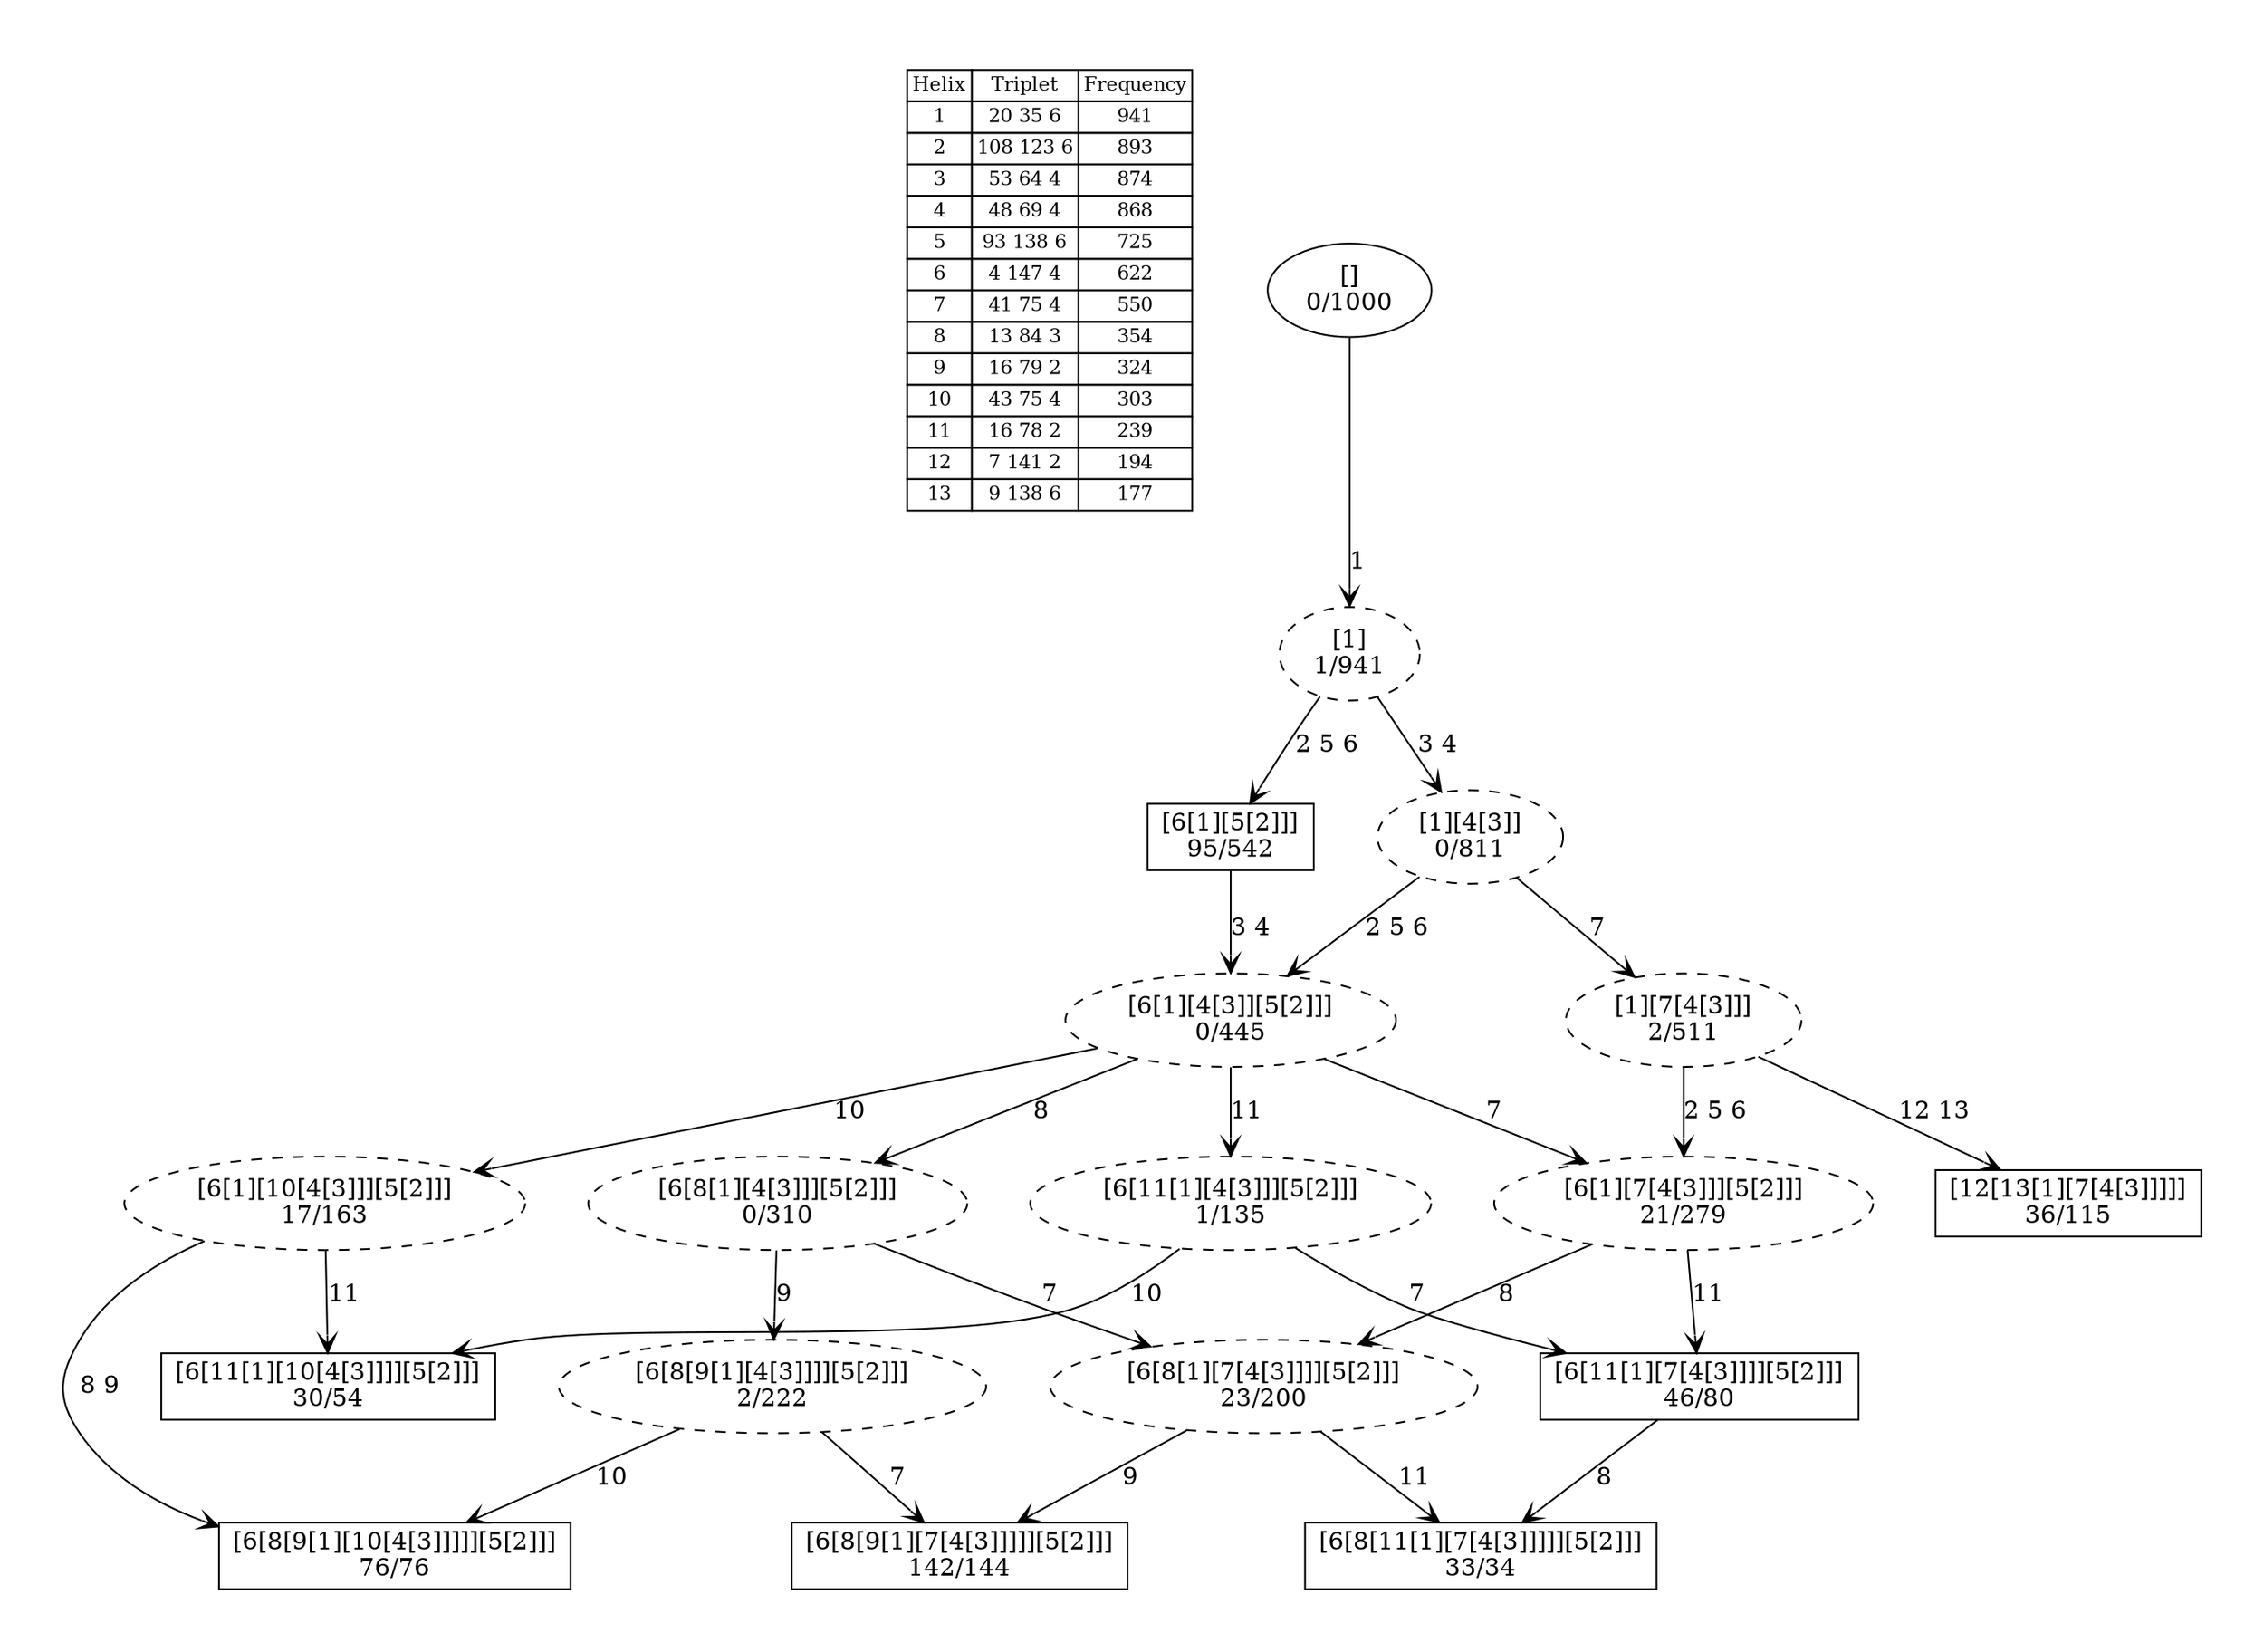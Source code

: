 digraph G {
	pad = 0.5;
	nodesep = 0.5;
"legend" [label = < <table border="0" cellborder="1" cellspacing="0"><tr><td>Helix</td><td>Triplet</td><td>Frequency</td></tr>
<tr><td>1</td><td>20 35 6</td><td>941</td></tr>
<tr><td>2</td><td>108 123 6</td><td>893</td></tr>
<tr><td>3</td><td>53 64 4</td><td>874</td></tr>
<tr><td>4</td><td>48 69 4</td><td>868</td></tr>
<tr><td>5</td><td>93 138 6</td><td>725</td></tr>
<tr><td>6</td><td>4 147 4</td><td>622</td></tr>
<tr><td>7</td><td>41 75 4</td><td>550</td></tr>
<tr><td>8</td><td>13 84 3</td><td>354</td></tr>
<tr><td>9</td><td>16 79 2</td><td>324</td></tr>
<tr><td>10</td><td>43 75 4</td><td>303</td></tr>
<tr><td>11</td><td>16 78 2</td><td>239</td></tr>
<tr><td>12</td><td>7 141 2</td><td>194</td></tr>
<tr><td>13</td><td>9 138 6</td><td>177</td></tr>
</table>>, shape = plaintext, fontsize=11];
"1 2 3 4 5 6 7 8 9 " [shape = box];
"1 2 5 6 " [shape = box];
"1 2 3 4 5 6 8 9 10 " [shape = box];
"1 2 3 4 5 6 7 11 " [shape = box];
"1 3 4 7 12 13 " [shape = box];
"1 2 3 4 5 6 7 8 11 " [shape = box];
"1 2 3 4 5 6 10 11 " [shape = box];
"1 2 3 4 5 6 8 9 " [style = dashed];
"1 2 3 4 5 6 7 " [style = dashed];
"1 3 4 7 " [style = dashed];
"1 2 3 4 5 6 7 8 " [style = dashed];
"1 2 3 4 5 6 " [style = dashed];
"1 " [style = dashed];
"1 3 4 " [style = dashed];
"1 2 3 4 5 6 8 " [style = dashed];
"1 2 3 4 5 6 10 " [style = dashed];
"1 2 3 4 5 6 11 " [style = dashed];
"1 2 3 4 5 6 7 8 9 " [label = "[6[8[9[1][7[4[3]]]]][5[2]]]\n142/144"];
"1 2 5 6 " [label = "[6[1][5[2]]]\n95/542"];
"1 2 3 4 5 6 8 9 10 " [label = "[6[8[9[1][10[4[3]]]]][5[2]]]\n76/76"];
"1 2 3 4 5 6 7 11 " [label = "[6[11[1][7[4[3]]]][5[2]]]\n46/80"];
"1 3 4 7 12 13 " [label = "[12[13[1][7[4[3]]]]]\n36/115"];
"1 2 3 4 5 6 7 8 11 " [label = "[6[8[11[1][7[4[3]]]]][5[2]]]\n33/34"];
"1 2 3 4 5 6 10 11 " [label = "[6[11[1][10[4[3]]]][5[2]]]\n30/54"];
"1 2 3 4 5 6 8 9 " [label = "[6[8[9[1][4[3]]]][5[2]]]\n2/222"];
"1 2 3 4 5 6 7 " [label = "[6[1][7[4[3]]][5[2]]]\n21/279"];
"1 3 4 7 " [label = "[1][7[4[3]]]\n2/511"];
"1 2 3 4 5 6 7 8 " [label = "[6[8[1][7[4[3]]]][5[2]]]\n23/200"];
"1 2 3 4 5 6 " [label = "[6[1][4[3]][5[2]]]\n0/445"];
"1 " [label = "[1]\n1/941"];
"1 3 4 " [label = "[1][4[3]]\n0/811"];
"1 2 3 4 5 6 8 " [label = "[6[8[1][4[3]]][5[2]]]\n0/310"];
"1 2 3 4 5 6 10 " [label = "[6[1][10[4[3]]][5[2]]]\n17/163"];
"1 2 3 4 5 6 11 " [label = "[6[11[1][4[3]]][5[2]]]\n1/135"];
"" [label = "[]\n0/1000"];
"1 2 5 6 " -> "1 2 3 4 5 6 " [label = "3 4 ", arrowhead = vee];
"1 2 3 4 5 6 7 11 " -> "1 2 3 4 5 6 7 8 11 " [label = "8 ", arrowhead = vee];
"1 2 3 4 5 6 8 9 " -> "1 2 3 4 5 6 7 8 9 " [label = "7 ", arrowhead = vee];
"1 2 3 4 5 6 8 9 " -> "1 2 3 4 5 6 8 9 10 " [label = "10 ", arrowhead = vee];
"1 2 3 4 5 6 7 " -> "1 2 3 4 5 6 7 11 " [label = "11 ", arrowhead = vee];
"1 2 3 4 5 6 7 " -> "1 2 3 4 5 6 7 8 " [label = "8 ", arrowhead = vee];
"1 3 4 7 " -> "1 3 4 7 12 13 " [label = "12 13 ", arrowhead = vee];
"1 3 4 7 " -> "1 2 3 4 5 6 7 " [label = "2 5 6 ", arrowhead = vee];
"1 2 3 4 5 6 7 8 " -> "1 2 3 4 5 6 7 8 9 " [label = "9 ", arrowhead = vee];
"1 2 3 4 5 6 7 8 " -> "1 2 3 4 5 6 7 8 11 " [label = "11 ", arrowhead = vee];
"1 2 3 4 5 6 " -> "1 2 3 4 5 6 7 " [label = "7 ", arrowhead = vee];
"1 2 3 4 5 6 " -> "1 2 3 4 5 6 8 " [label = "8 ", arrowhead = vee];
"1 2 3 4 5 6 " -> "1 2 3 4 5 6 10 " [label = "10 ", arrowhead = vee];
"1 2 3 4 5 6 " -> "1 2 3 4 5 6 11 " [label = "11 ", arrowhead = vee];
"1 " -> "1 2 5 6 " [label = "2 5 6 ", arrowhead = vee];
"1 " -> "1 3 4 " [label = "3 4 ", arrowhead = vee];
"1 3 4 " -> "1 3 4 7 " [label = "7 ", arrowhead = vee];
"1 3 4 " -> "1 2 3 4 5 6 " [label = "2 5 6 ", arrowhead = vee];
"1 2 3 4 5 6 8 " -> "1 2 3 4 5 6 8 9 " [label = "9 ", arrowhead = vee];
"1 2 3 4 5 6 8 " -> "1 2 3 4 5 6 7 8 " [label = "7 ", arrowhead = vee];
"1 2 3 4 5 6 10 " -> "1 2 3 4 5 6 8 9 10 " [label = "8 9 ", arrowhead = vee];
"1 2 3 4 5 6 10 " -> "1 2 3 4 5 6 10 11 " [label = "11 ", arrowhead = vee];
"1 2 3 4 5 6 11 " -> "1 2 3 4 5 6 7 11 " [label = "7 ", arrowhead = vee];
"1 2 3 4 5 6 11 " -> "1 2 3 4 5 6 10 11 " [label = "10 ", arrowhead = vee];
"" -> "1 " [label = "1 ", arrowhead = vee];
}